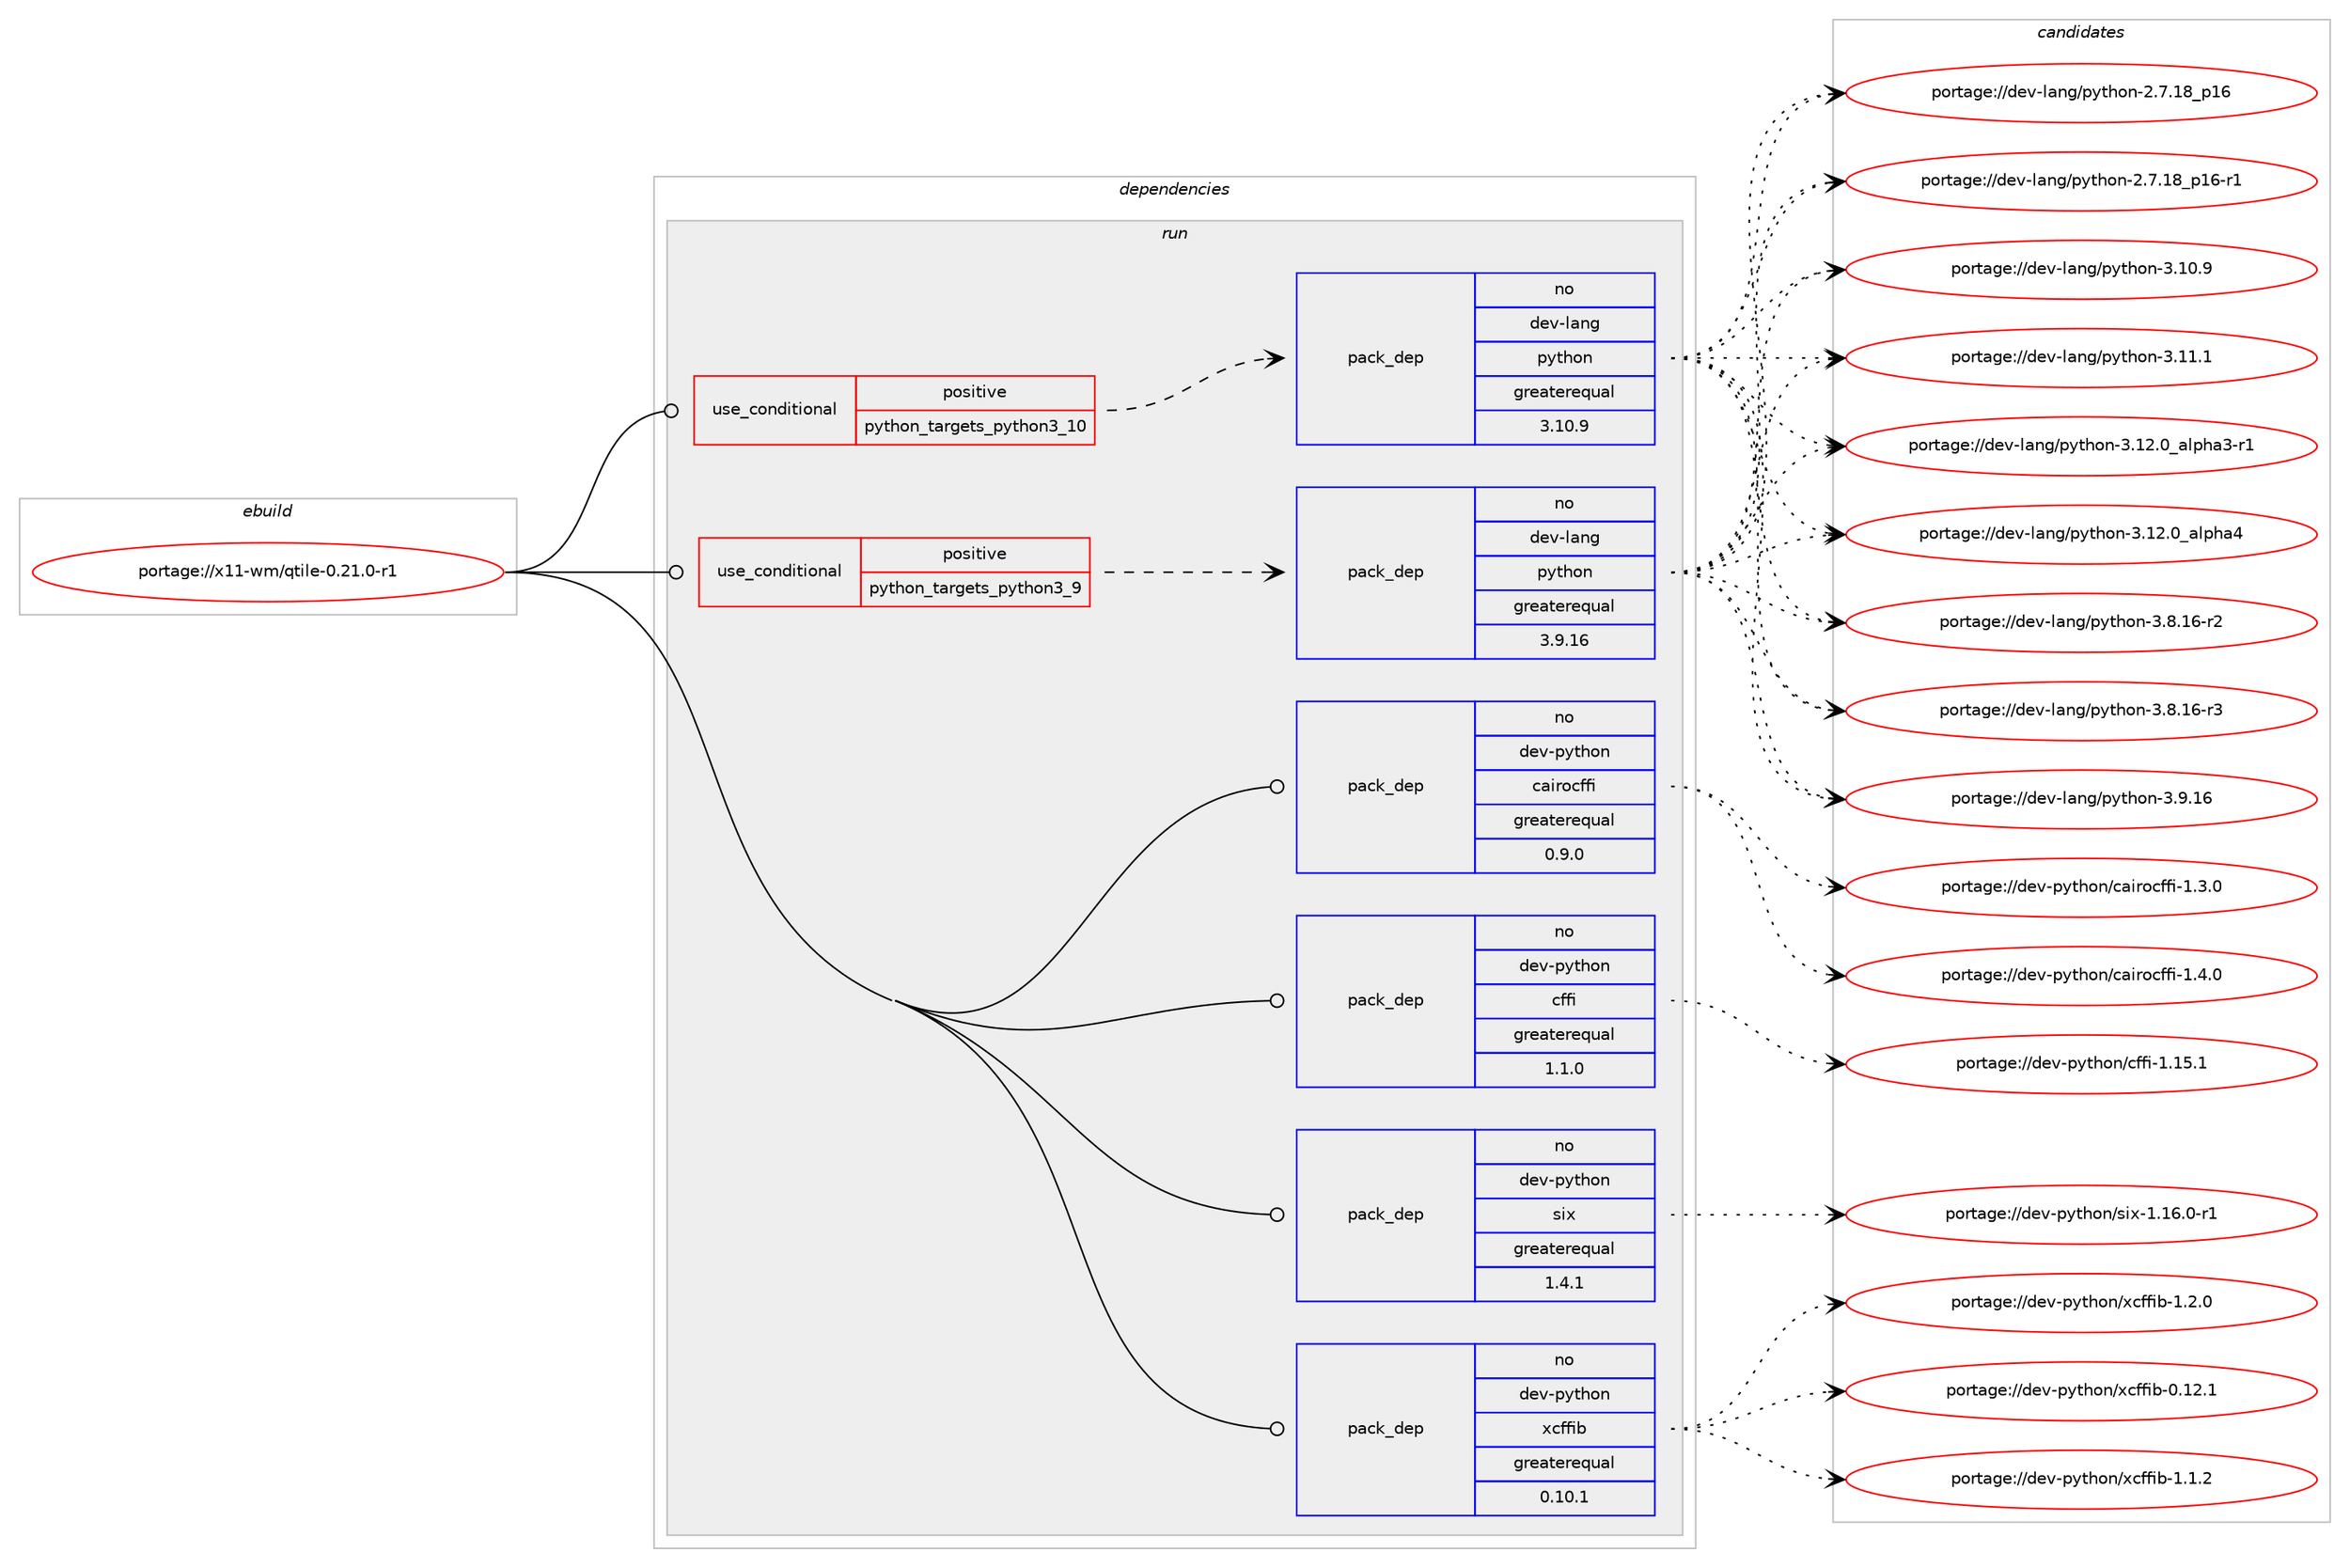 digraph prolog {

# *************
# Graph options
# *************

newrank=true;
concentrate=true;
compound=true;
graph [rankdir=LR,fontname=Helvetica,fontsize=10,ranksep=1.5];#, ranksep=2.5, nodesep=0.2];
edge  [arrowhead=vee];
node  [fontname=Helvetica,fontsize=10];

# **********
# The ebuild
# **********

subgraph cluster_leftcol {
color=gray;
rank=same;
label=<<i>ebuild</i>>;
id [label="portage://x11-wm/qtile-0.21.0-r1", color=red, width=4, href="../x11-wm/qtile-0.21.0-r1.svg"];
}

# ****************
# The dependencies
# ****************

subgraph cluster_midcol {
color=gray;
label=<<i>dependencies</i>>;
subgraph cluster_compile {
fillcolor="#eeeeee";
style=filled;
label=<<i>compile</i>>;
}
subgraph cluster_compileandrun {
fillcolor="#eeeeee";
style=filled;
label=<<i>compile and run</i>>;
}
subgraph cluster_run {
fillcolor="#eeeeee";
style=filled;
label=<<i>run</i>>;
subgraph cond8124 {
dependency13299 [label=<<TABLE BORDER="0" CELLBORDER="1" CELLSPACING="0" CELLPADDING="4"><TR><TD ROWSPAN="3" CELLPADDING="10">use_conditional</TD></TR><TR><TD>positive</TD></TR><TR><TD>python_targets_python3_10</TD></TR></TABLE>>, shape=none, color=red];
subgraph pack5009 {
dependency13300 [label=<<TABLE BORDER="0" CELLBORDER="1" CELLSPACING="0" CELLPADDING="4" WIDTH="220"><TR><TD ROWSPAN="6" CELLPADDING="30">pack_dep</TD></TR><TR><TD WIDTH="110">no</TD></TR><TR><TD>dev-lang</TD></TR><TR><TD>python</TD></TR><TR><TD>greaterequal</TD></TR><TR><TD>3.10.9</TD></TR></TABLE>>, shape=none, color=blue];
}
dependency13299:e -> dependency13300:w [weight=20,style="dashed",arrowhead="vee"];
}
id:e -> dependency13299:w [weight=20,style="solid",arrowhead="odot"];
subgraph cond8125 {
dependency13301 [label=<<TABLE BORDER="0" CELLBORDER="1" CELLSPACING="0" CELLPADDING="4"><TR><TD ROWSPAN="3" CELLPADDING="10">use_conditional</TD></TR><TR><TD>positive</TD></TR><TR><TD>python_targets_python3_9</TD></TR></TABLE>>, shape=none, color=red];
subgraph pack5010 {
dependency13302 [label=<<TABLE BORDER="0" CELLBORDER="1" CELLSPACING="0" CELLPADDING="4" WIDTH="220"><TR><TD ROWSPAN="6" CELLPADDING="30">pack_dep</TD></TR><TR><TD WIDTH="110">no</TD></TR><TR><TD>dev-lang</TD></TR><TR><TD>python</TD></TR><TR><TD>greaterequal</TD></TR><TR><TD>3.9.16</TD></TR></TABLE>>, shape=none, color=blue];
}
dependency13301:e -> dependency13302:w [weight=20,style="dashed",arrowhead="vee"];
}
id:e -> dependency13301:w [weight=20,style="solid",arrowhead="odot"];
subgraph pack5011 {
dependency13303 [label=<<TABLE BORDER="0" CELLBORDER="1" CELLSPACING="0" CELLPADDING="4" WIDTH="220"><TR><TD ROWSPAN="6" CELLPADDING="30">pack_dep</TD></TR><TR><TD WIDTH="110">no</TD></TR><TR><TD>dev-python</TD></TR><TR><TD>cairocffi</TD></TR><TR><TD>greaterequal</TD></TR><TR><TD>0.9.0</TD></TR></TABLE>>, shape=none, color=blue];
}
id:e -> dependency13303:w [weight=20,style="solid",arrowhead="odot"];
subgraph pack5012 {
dependency13304 [label=<<TABLE BORDER="0" CELLBORDER="1" CELLSPACING="0" CELLPADDING="4" WIDTH="220"><TR><TD ROWSPAN="6" CELLPADDING="30">pack_dep</TD></TR><TR><TD WIDTH="110">no</TD></TR><TR><TD>dev-python</TD></TR><TR><TD>cffi</TD></TR><TR><TD>greaterequal</TD></TR><TR><TD>1.1.0</TD></TR></TABLE>>, shape=none, color=blue];
}
id:e -> dependency13304:w [weight=20,style="solid",arrowhead="odot"];
# *** BEGIN UNKNOWN DEPENDENCY TYPE (TODO) ***
# id -> package_dependency(portage://x11-wm/qtile-0.21.0-r1,run,no,dev-python,dbus-next,none,[,,],[],[use(optenable(python_targets_python3_9),negative),use(optenable(python_targets_python3_10),negative)])
# *** END UNKNOWN DEPENDENCY TYPE (TODO) ***

# *** BEGIN UNKNOWN DEPENDENCY TYPE (TODO) ***
# id -> package_dependency(portage://x11-wm/qtile-0.21.0-r1,run,no,dev-python,pygobject,none,[,,],[],[use(optenable(python_targets_python3_9),negative),use(optenable(python_targets_python3_10),negative)])
# *** END UNKNOWN DEPENDENCY TYPE (TODO) ***

# *** BEGIN UNKNOWN DEPENDENCY TYPE (TODO) ***
# id -> package_dependency(portage://x11-wm/qtile-0.21.0-r1,run,no,dev-python,setuptools,none,[,,],[],[use(optenable(python_targets_python3_9),negative),use(optenable(python_targets_python3_10),negative)])
# *** END UNKNOWN DEPENDENCY TYPE (TODO) ***

# *** BEGIN UNKNOWN DEPENDENCY TYPE (TODO) ***
# id -> package_dependency(portage://x11-wm/qtile-0.21.0-r1,run,no,dev-python,setuptools_scm,none,[,,],[],[use(optenable(python_targets_python3_9),negative),use(optenable(python_targets_python3_10),negative)])
# *** END UNKNOWN DEPENDENCY TYPE (TODO) ***

subgraph pack5013 {
dependency13305 [label=<<TABLE BORDER="0" CELLBORDER="1" CELLSPACING="0" CELLPADDING="4" WIDTH="220"><TR><TD ROWSPAN="6" CELLPADDING="30">pack_dep</TD></TR><TR><TD WIDTH="110">no</TD></TR><TR><TD>dev-python</TD></TR><TR><TD>six</TD></TR><TR><TD>greaterequal</TD></TR><TR><TD>1.4.1</TD></TR></TABLE>>, shape=none, color=blue];
}
id:e -> dependency13305:w [weight=20,style="solid",arrowhead="odot"];
subgraph pack5014 {
dependency13306 [label=<<TABLE BORDER="0" CELLBORDER="1" CELLSPACING="0" CELLPADDING="4" WIDTH="220"><TR><TD ROWSPAN="6" CELLPADDING="30">pack_dep</TD></TR><TR><TD WIDTH="110">no</TD></TR><TR><TD>dev-python</TD></TR><TR><TD>xcffib</TD></TR><TR><TD>greaterequal</TD></TR><TR><TD>0.10.1</TD></TR></TABLE>>, shape=none, color=blue];
}
id:e -> dependency13306:w [weight=20,style="solid",arrowhead="odot"];
# *** BEGIN UNKNOWN DEPENDENCY TYPE (TODO) ***
# id -> package_dependency(portage://x11-wm/qtile-0.21.0-r1,run,no,media-sound,pulseaudio,none,[,,],[],[])
# *** END UNKNOWN DEPENDENCY TYPE (TODO) ***

# *** BEGIN UNKNOWN DEPENDENCY TYPE (TODO) ***
# id -> package_dependency(portage://x11-wm/qtile-0.21.0-r1,run,no,x11-libs,cairo,none,[,,],[],[use(enable(X),none),use(enable(xcb),positive)])
# *** END UNKNOWN DEPENDENCY TYPE (TODO) ***

# *** BEGIN UNKNOWN DEPENDENCY TYPE (TODO) ***
# id -> package_dependency(portage://x11-wm/qtile-0.21.0-r1,run,no,x11-libs,libnotify,none,[,,],[],[use(enable(introspection),none)])
# *** END UNKNOWN DEPENDENCY TYPE (TODO) ***

# *** BEGIN UNKNOWN DEPENDENCY TYPE (TODO) ***
# id -> package_dependency(portage://x11-wm/qtile-0.21.0-r1,run,no,x11-libs,pango,none,[,,],[],[])
# *** END UNKNOWN DEPENDENCY TYPE (TODO) ***

}
}

# **************
# The candidates
# **************

subgraph cluster_choices {
rank=same;
color=gray;
label=<<i>candidates</i>>;

subgraph choice5009 {
color=black;
nodesep=1;
choice10010111845108971101034711212111610411111045504655464956951124954 [label="portage://dev-lang/python-2.7.18_p16", color=red, width=4,href="../dev-lang/python-2.7.18_p16.svg"];
choice100101118451089711010347112121116104111110455046554649569511249544511449 [label="portage://dev-lang/python-2.7.18_p16-r1", color=red, width=4,href="../dev-lang/python-2.7.18_p16-r1.svg"];
choice10010111845108971101034711212111610411111045514649484657 [label="portage://dev-lang/python-3.10.9", color=red, width=4,href="../dev-lang/python-3.10.9.svg"];
choice10010111845108971101034711212111610411111045514649494649 [label="portage://dev-lang/python-3.11.1", color=red, width=4,href="../dev-lang/python-3.11.1.svg"];
choice10010111845108971101034711212111610411111045514649504648959710811210497514511449 [label="portage://dev-lang/python-3.12.0_alpha3-r1", color=red, width=4,href="../dev-lang/python-3.12.0_alpha3-r1.svg"];
choice1001011184510897110103471121211161041111104551464950464895971081121049752 [label="portage://dev-lang/python-3.12.0_alpha4", color=red, width=4,href="../dev-lang/python-3.12.0_alpha4.svg"];
choice100101118451089711010347112121116104111110455146564649544511450 [label="portage://dev-lang/python-3.8.16-r2", color=red, width=4,href="../dev-lang/python-3.8.16-r2.svg"];
choice100101118451089711010347112121116104111110455146564649544511451 [label="portage://dev-lang/python-3.8.16-r3", color=red, width=4,href="../dev-lang/python-3.8.16-r3.svg"];
choice10010111845108971101034711212111610411111045514657464954 [label="portage://dev-lang/python-3.9.16", color=red, width=4,href="../dev-lang/python-3.9.16.svg"];
dependency13300:e -> choice10010111845108971101034711212111610411111045504655464956951124954:w [style=dotted,weight="100"];
dependency13300:e -> choice100101118451089711010347112121116104111110455046554649569511249544511449:w [style=dotted,weight="100"];
dependency13300:e -> choice10010111845108971101034711212111610411111045514649484657:w [style=dotted,weight="100"];
dependency13300:e -> choice10010111845108971101034711212111610411111045514649494649:w [style=dotted,weight="100"];
dependency13300:e -> choice10010111845108971101034711212111610411111045514649504648959710811210497514511449:w [style=dotted,weight="100"];
dependency13300:e -> choice1001011184510897110103471121211161041111104551464950464895971081121049752:w [style=dotted,weight="100"];
dependency13300:e -> choice100101118451089711010347112121116104111110455146564649544511450:w [style=dotted,weight="100"];
dependency13300:e -> choice100101118451089711010347112121116104111110455146564649544511451:w [style=dotted,weight="100"];
dependency13300:e -> choice10010111845108971101034711212111610411111045514657464954:w [style=dotted,weight="100"];
}
subgraph choice5010 {
color=black;
nodesep=1;
choice10010111845108971101034711212111610411111045504655464956951124954 [label="portage://dev-lang/python-2.7.18_p16", color=red, width=4,href="../dev-lang/python-2.7.18_p16.svg"];
choice100101118451089711010347112121116104111110455046554649569511249544511449 [label="portage://dev-lang/python-2.7.18_p16-r1", color=red, width=4,href="../dev-lang/python-2.7.18_p16-r1.svg"];
choice10010111845108971101034711212111610411111045514649484657 [label="portage://dev-lang/python-3.10.9", color=red, width=4,href="../dev-lang/python-3.10.9.svg"];
choice10010111845108971101034711212111610411111045514649494649 [label="portage://dev-lang/python-3.11.1", color=red, width=4,href="../dev-lang/python-3.11.1.svg"];
choice10010111845108971101034711212111610411111045514649504648959710811210497514511449 [label="portage://dev-lang/python-3.12.0_alpha3-r1", color=red, width=4,href="../dev-lang/python-3.12.0_alpha3-r1.svg"];
choice1001011184510897110103471121211161041111104551464950464895971081121049752 [label="portage://dev-lang/python-3.12.0_alpha4", color=red, width=4,href="../dev-lang/python-3.12.0_alpha4.svg"];
choice100101118451089711010347112121116104111110455146564649544511450 [label="portage://dev-lang/python-3.8.16-r2", color=red, width=4,href="../dev-lang/python-3.8.16-r2.svg"];
choice100101118451089711010347112121116104111110455146564649544511451 [label="portage://dev-lang/python-3.8.16-r3", color=red, width=4,href="../dev-lang/python-3.8.16-r3.svg"];
choice10010111845108971101034711212111610411111045514657464954 [label="portage://dev-lang/python-3.9.16", color=red, width=4,href="../dev-lang/python-3.9.16.svg"];
dependency13302:e -> choice10010111845108971101034711212111610411111045504655464956951124954:w [style=dotted,weight="100"];
dependency13302:e -> choice100101118451089711010347112121116104111110455046554649569511249544511449:w [style=dotted,weight="100"];
dependency13302:e -> choice10010111845108971101034711212111610411111045514649484657:w [style=dotted,weight="100"];
dependency13302:e -> choice10010111845108971101034711212111610411111045514649494649:w [style=dotted,weight="100"];
dependency13302:e -> choice10010111845108971101034711212111610411111045514649504648959710811210497514511449:w [style=dotted,weight="100"];
dependency13302:e -> choice1001011184510897110103471121211161041111104551464950464895971081121049752:w [style=dotted,weight="100"];
dependency13302:e -> choice100101118451089711010347112121116104111110455146564649544511450:w [style=dotted,weight="100"];
dependency13302:e -> choice100101118451089711010347112121116104111110455146564649544511451:w [style=dotted,weight="100"];
dependency13302:e -> choice10010111845108971101034711212111610411111045514657464954:w [style=dotted,weight="100"];
}
subgraph choice5011 {
color=black;
nodesep=1;
choice1001011184511212111610411111047999710511411199102102105454946514648 [label="portage://dev-python/cairocffi-1.3.0", color=red, width=4,href="../dev-python/cairocffi-1.3.0.svg"];
choice1001011184511212111610411111047999710511411199102102105454946524648 [label="portage://dev-python/cairocffi-1.4.0", color=red, width=4,href="../dev-python/cairocffi-1.4.0.svg"];
dependency13303:e -> choice1001011184511212111610411111047999710511411199102102105454946514648:w [style=dotted,weight="100"];
dependency13303:e -> choice1001011184511212111610411111047999710511411199102102105454946524648:w [style=dotted,weight="100"];
}
subgraph choice5012 {
color=black;
nodesep=1;
choice10010111845112121116104111110479910210210545494649534649 [label="portage://dev-python/cffi-1.15.1", color=red, width=4,href="../dev-python/cffi-1.15.1.svg"];
dependency13304:e -> choice10010111845112121116104111110479910210210545494649534649:w [style=dotted,weight="100"];
}
subgraph choice5013 {
color=black;
nodesep=1;
choice1001011184511212111610411111047115105120454946495446484511449 [label="portage://dev-python/six-1.16.0-r1", color=red, width=4,href="../dev-python/six-1.16.0-r1.svg"];
dependency13305:e -> choice1001011184511212111610411111047115105120454946495446484511449:w [style=dotted,weight="100"];
}
subgraph choice5014 {
color=black;
nodesep=1;
choice1001011184511212111610411111047120991021021059845484649504649 [label="portage://dev-python/xcffib-0.12.1", color=red, width=4,href="../dev-python/xcffib-0.12.1.svg"];
choice10010111845112121116104111110471209910210210598454946494650 [label="portage://dev-python/xcffib-1.1.2", color=red, width=4,href="../dev-python/xcffib-1.1.2.svg"];
choice10010111845112121116104111110471209910210210598454946504648 [label="portage://dev-python/xcffib-1.2.0", color=red, width=4,href="../dev-python/xcffib-1.2.0.svg"];
dependency13306:e -> choice1001011184511212111610411111047120991021021059845484649504649:w [style=dotted,weight="100"];
dependency13306:e -> choice10010111845112121116104111110471209910210210598454946494650:w [style=dotted,weight="100"];
dependency13306:e -> choice10010111845112121116104111110471209910210210598454946504648:w [style=dotted,weight="100"];
}
}

}
